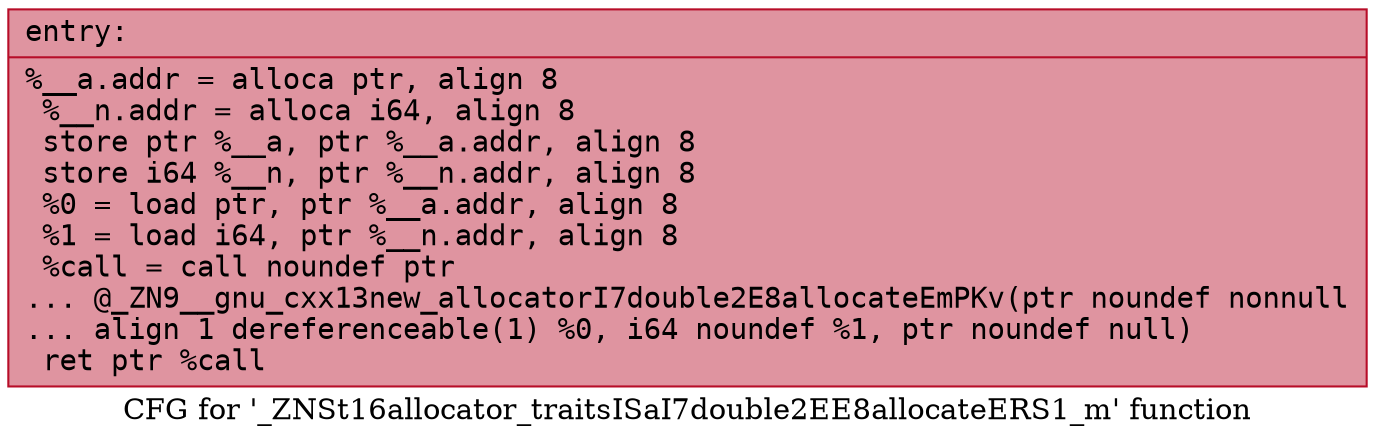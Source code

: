 digraph "CFG for '_ZNSt16allocator_traitsISaI7double2EE8allocateERS1_m' function" {
	label="CFG for '_ZNSt16allocator_traitsISaI7double2EE8allocateERS1_m' function";

	Node0x557992500ae0 [shape=record,color="#b70d28ff", style=filled, fillcolor="#b70d2870" fontname="Courier",label="{entry:\l|  %__a.addr = alloca ptr, align 8\l  %__n.addr = alloca i64, align 8\l  store ptr %__a, ptr %__a.addr, align 8\l  store i64 %__n, ptr %__n.addr, align 8\l  %0 = load ptr, ptr %__a.addr, align 8\l  %1 = load i64, ptr %__n.addr, align 8\l  %call = call noundef ptr\l... @_ZN9__gnu_cxx13new_allocatorI7double2E8allocateEmPKv(ptr noundef nonnull\l... align 1 dereferenceable(1) %0, i64 noundef %1, ptr noundef null)\l  ret ptr %call\l}"];
}
